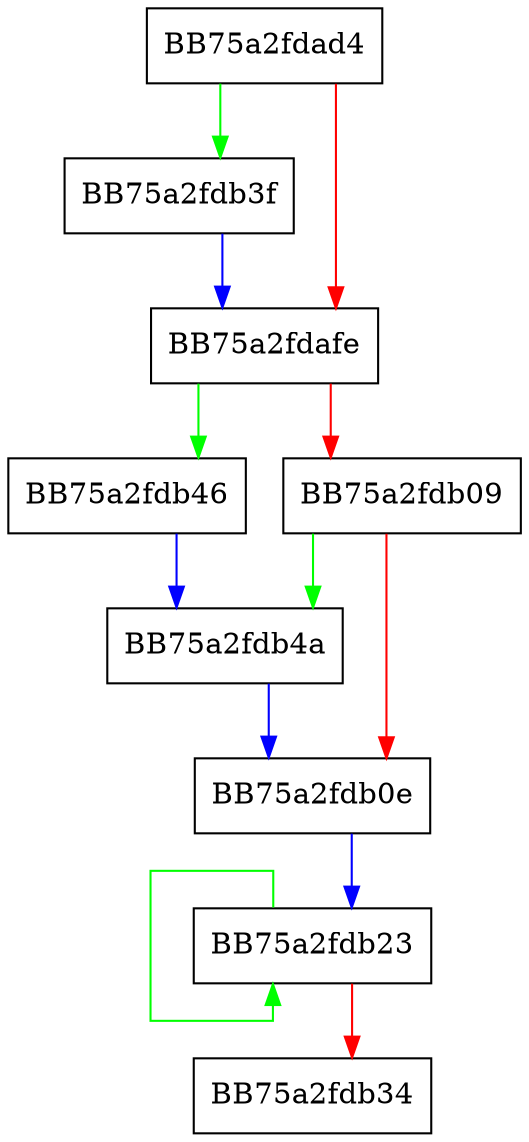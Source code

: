 digraph InitVarArg {
  node [shape="box"];
  graph [splines=ortho];
  BB75a2fdad4 -> BB75a2fdb3f [color="green"];
  BB75a2fdad4 -> BB75a2fdafe [color="red"];
  BB75a2fdafe -> BB75a2fdb46 [color="green"];
  BB75a2fdafe -> BB75a2fdb09 [color="red"];
  BB75a2fdb09 -> BB75a2fdb4a [color="green"];
  BB75a2fdb09 -> BB75a2fdb0e [color="red"];
  BB75a2fdb0e -> BB75a2fdb23 [color="blue"];
  BB75a2fdb23 -> BB75a2fdb23 [color="green"];
  BB75a2fdb23 -> BB75a2fdb34 [color="red"];
  BB75a2fdb3f -> BB75a2fdafe [color="blue"];
  BB75a2fdb46 -> BB75a2fdb4a [color="blue"];
  BB75a2fdb4a -> BB75a2fdb0e [color="blue"];
}